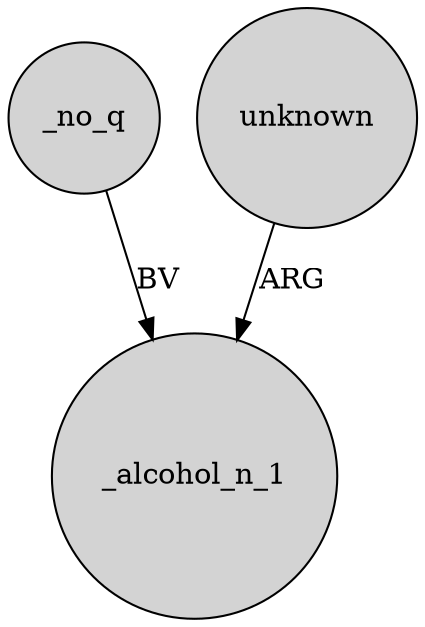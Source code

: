 digraph {
	node [shape=circle style=filled]
	_no_q -> _alcohol_n_1 [label=BV]
	unknown -> _alcohol_n_1 [label=ARG]
}
